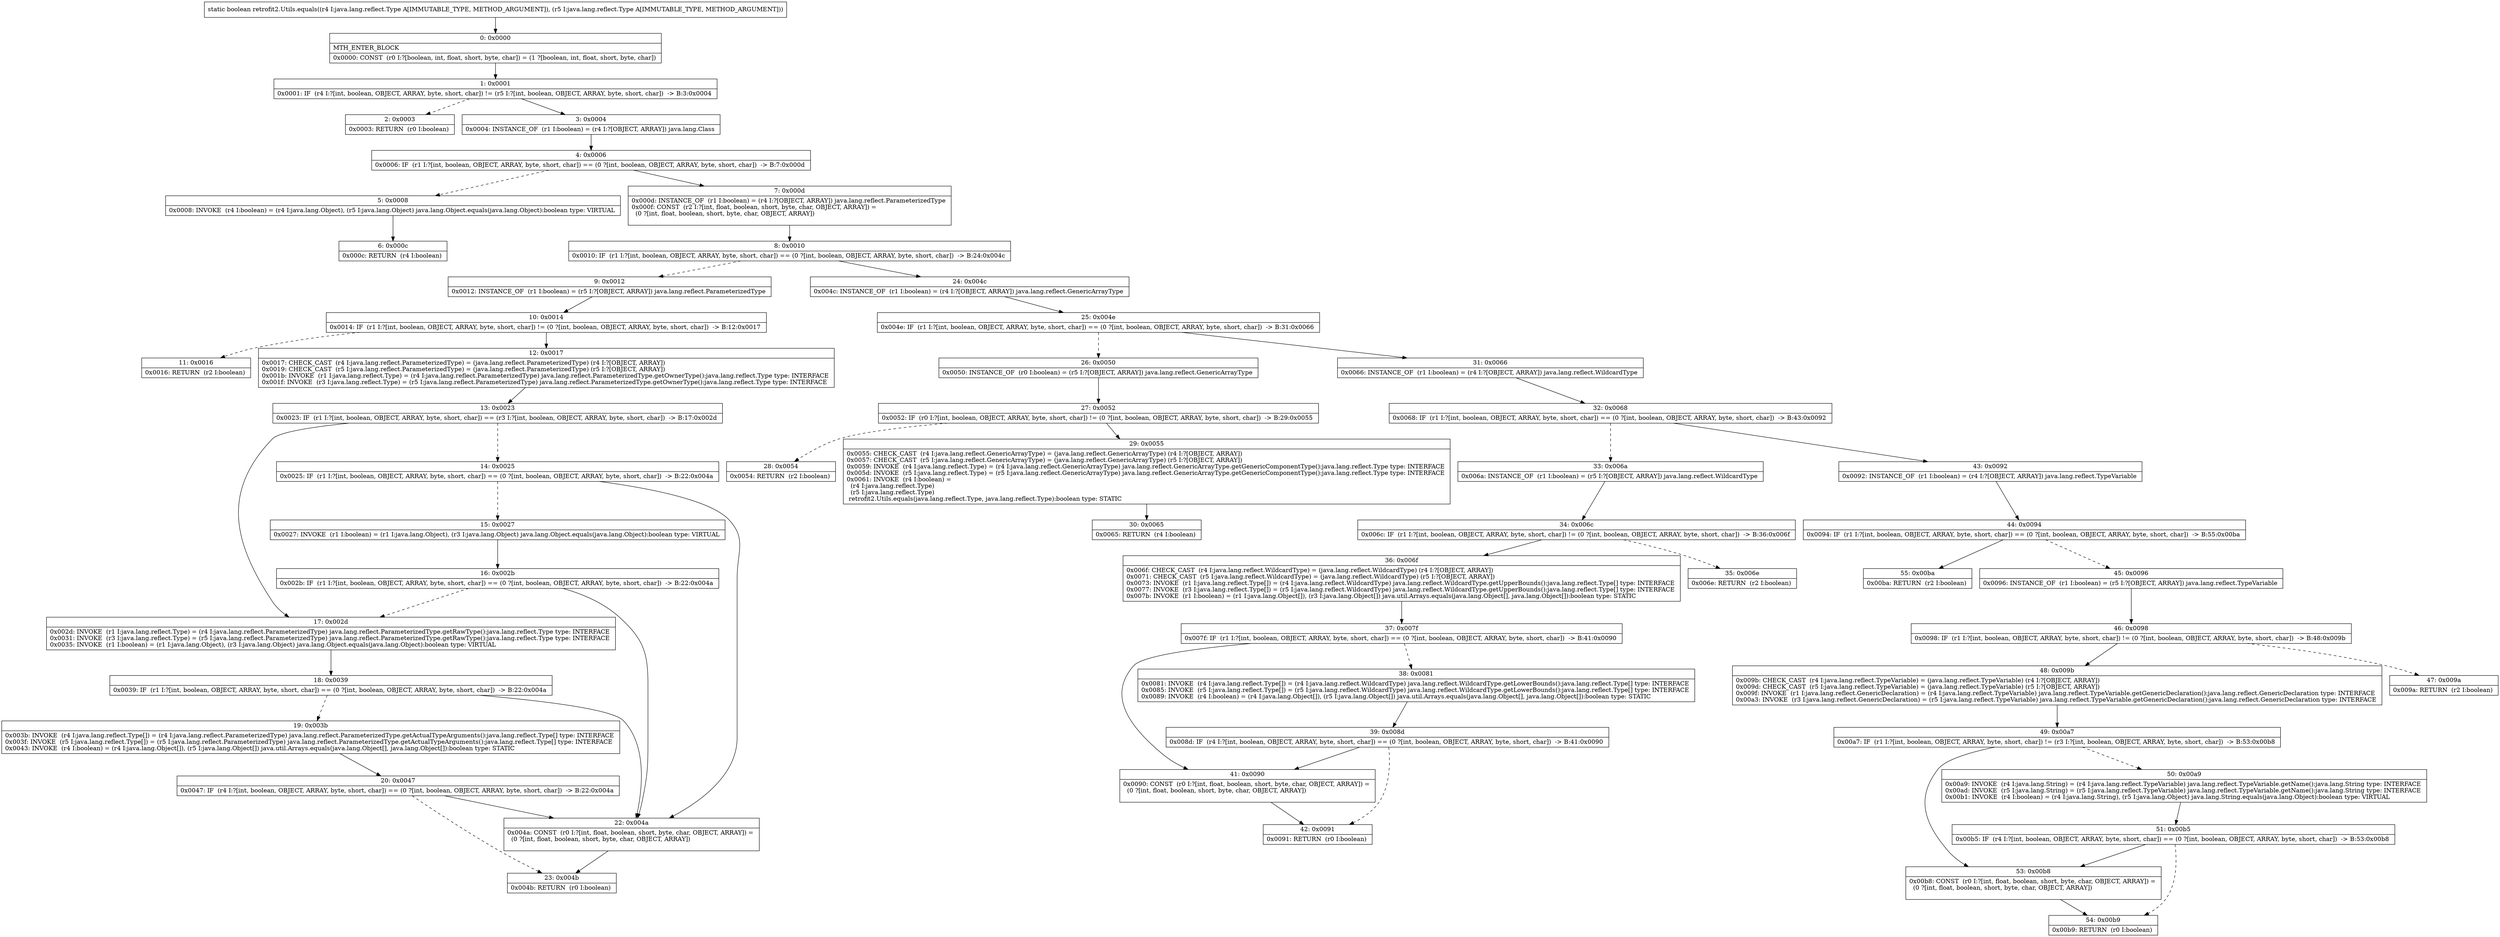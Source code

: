 digraph "CFG forretrofit2.Utils.equals(Ljava\/lang\/reflect\/Type;Ljava\/lang\/reflect\/Type;)Z" {
Node_0 [shape=record,label="{0\:\ 0x0000|MTH_ENTER_BLOCK\l|0x0000: CONST  (r0 I:?[boolean, int, float, short, byte, char]) = (1 ?[boolean, int, float, short, byte, char]) \l}"];
Node_1 [shape=record,label="{1\:\ 0x0001|0x0001: IF  (r4 I:?[int, boolean, OBJECT, ARRAY, byte, short, char]) != (r5 I:?[int, boolean, OBJECT, ARRAY, byte, short, char])  \-\> B:3:0x0004 \l}"];
Node_2 [shape=record,label="{2\:\ 0x0003|0x0003: RETURN  (r0 I:boolean) \l}"];
Node_3 [shape=record,label="{3\:\ 0x0004|0x0004: INSTANCE_OF  (r1 I:boolean) = (r4 I:?[OBJECT, ARRAY]) java.lang.Class \l}"];
Node_4 [shape=record,label="{4\:\ 0x0006|0x0006: IF  (r1 I:?[int, boolean, OBJECT, ARRAY, byte, short, char]) == (0 ?[int, boolean, OBJECT, ARRAY, byte, short, char])  \-\> B:7:0x000d \l}"];
Node_5 [shape=record,label="{5\:\ 0x0008|0x0008: INVOKE  (r4 I:boolean) = (r4 I:java.lang.Object), (r5 I:java.lang.Object) java.lang.Object.equals(java.lang.Object):boolean type: VIRTUAL \l}"];
Node_6 [shape=record,label="{6\:\ 0x000c|0x000c: RETURN  (r4 I:boolean) \l}"];
Node_7 [shape=record,label="{7\:\ 0x000d|0x000d: INSTANCE_OF  (r1 I:boolean) = (r4 I:?[OBJECT, ARRAY]) java.lang.reflect.ParameterizedType \l0x000f: CONST  (r2 I:?[int, float, boolean, short, byte, char, OBJECT, ARRAY]) = \l  (0 ?[int, float, boolean, short, byte, char, OBJECT, ARRAY])\l \l}"];
Node_8 [shape=record,label="{8\:\ 0x0010|0x0010: IF  (r1 I:?[int, boolean, OBJECT, ARRAY, byte, short, char]) == (0 ?[int, boolean, OBJECT, ARRAY, byte, short, char])  \-\> B:24:0x004c \l}"];
Node_9 [shape=record,label="{9\:\ 0x0012|0x0012: INSTANCE_OF  (r1 I:boolean) = (r5 I:?[OBJECT, ARRAY]) java.lang.reflect.ParameterizedType \l}"];
Node_10 [shape=record,label="{10\:\ 0x0014|0x0014: IF  (r1 I:?[int, boolean, OBJECT, ARRAY, byte, short, char]) != (0 ?[int, boolean, OBJECT, ARRAY, byte, short, char])  \-\> B:12:0x0017 \l}"];
Node_11 [shape=record,label="{11\:\ 0x0016|0x0016: RETURN  (r2 I:boolean) \l}"];
Node_12 [shape=record,label="{12\:\ 0x0017|0x0017: CHECK_CAST  (r4 I:java.lang.reflect.ParameterizedType) = (java.lang.reflect.ParameterizedType) (r4 I:?[OBJECT, ARRAY]) \l0x0019: CHECK_CAST  (r5 I:java.lang.reflect.ParameterizedType) = (java.lang.reflect.ParameterizedType) (r5 I:?[OBJECT, ARRAY]) \l0x001b: INVOKE  (r1 I:java.lang.reflect.Type) = (r4 I:java.lang.reflect.ParameterizedType) java.lang.reflect.ParameterizedType.getOwnerType():java.lang.reflect.Type type: INTERFACE \l0x001f: INVOKE  (r3 I:java.lang.reflect.Type) = (r5 I:java.lang.reflect.ParameterizedType) java.lang.reflect.ParameterizedType.getOwnerType():java.lang.reflect.Type type: INTERFACE \l}"];
Node_13 [shape=record,label="{13\:\ 0x0023|0x0023: IF  (r1 I:?[int, boolean, OBJECT, ARRAY, byte, short, char]) == (r3 I:?[int, boolean, OBJECT, ARRAY, byte, short, char])  \-\> B:17:0x002d \l}"];
Node_14 [shape=record,label="{14\:\ 0x0025|0x0025: IF  (r1 I:?[int, boolean, OBJECT, ARRAY, byte, short, char]) == (0 ?[int, boolean, OBJECT, ARRAY, byte, short, char])  \-\> B:22:0x004a \l}"];
Node_15 [shape=record,label="{15\:\ 0x0027|0x0027: INVOKE  (r1 I:boolean) = (r1 I:java.lang.Object), (r3 I:java.lang.Object) java.lang.Object.equals(java.lang.Object):boolean type: VIRTUAL \l}"];
Node_16 [shape=record,label="{16\:\ 0x002b|0x002b: IF  (r1 I:?[int, boolean, OBJECT, ARRAY, byte, short, char]) == (0 ?[int, boolean, OBJECT, ARRAY, byte, short, char])  \-\> B:22:0x004a \l}"];
Node_17 [shape=record,label="{17\:\ 0x002d|0x002d: INVOKE  (r1 I:java.lang.reflect.Type) = (r4 I:java.lang.reflect.ParameterizedType) java.lang.reflect.ParameterizedType.getRawType():java.lang.reflect.Type type: INTERFACE \l0x0031: INVOKE  (r3 I:java.lang.reflect.Type) = (r5 I:java.lang.reflect.ParameterizedType) java.lang.reflect.ParameterizedType.getRawType():java.lang.reflect.Type type: INTERFACE \l0x0035: INVOKE  (r1 I:boolean) = (r1 I:java.lang.Object), (r3 I:java.lang.Object) java.lang.Object.equals(java.lang.Object):boolean type: VIRTUAL \l}"];
Node_18 [shape=record,label="{18\:\ 0x0039|0x0039: IF  (r1 I:?[int, boolean, OBJECT, ARRAY, byte, short, char]) == (0 ?[int, boolean, OBJECT, ARRAY, byte, short, char])  \-\> B:22:0x004a \l}"];
Node_19 [shape=record,label="{19\:\ 0x003b|0x003b: INVOKE  (r4 I:java.lang.reflect.Type[]) = (r4 I:java.lang.reflect.ParameterizedType) java.lang.reflect.ParameterizedType.getActualTypeArguments():java.lang.reflect.Type[] type: INTERFACE \l0x003f: INVOKE  (r5 I:java.lang.reflect.Type[]) = (r5 I:java.lang.reflect.ParameterizedType) java.lang.reflect.ParameterizedType.getActualTypeArguments():java.lang.reflect.Type[] type: INTERFACE \l0x0043: INVOKE  (r4 I:boolean) = (r4 I:java.lang.Object[]), (r5 I:java.lang.Object[]) java.util.Arrays.equals(java.lang.Object[], java.lang.Object[]):boolean type: STATIC \l}"];
Node_20 [shape=record,label="{20\:\ 0x0047|0x0047: IF  (r4 I:?[int, boolean, OBJECT, ARRAY, byte, short, char]) == (0 ?[int, boolean, OBJECT, ARRAY, byte, short, char])  \-\> B:22:0x004a \l}"];
Node_22 [shape=record,label="{22\:\ 0x004a|0x004a: CONST  (r0 I:?[int, float, boolean, short, byte, char, OBJECT, ARRAY]) = \l  (0 ?[int, float, boolean, short, byte, char, OBJECT, ARRAY])\l \l}"];
Node_23 [shape=record,label="{23\:\ 0x004b|0x004b: RETURN  (r0 I:boolean) \l}"];
Node_24 [shape=record,label="{24\:\ 0x004c|0x004c: INSTANCE_OF  (r1 I:boolean) = (r4 I:?[OBJECT, ARRAY]) java.lang.reflect.GenericArrayType \l}"];
Node_25 [shape=record,label="{25\:\ 0x004e|0x004e: IF  (r1 I:?[int, boolean, OBJECT, ARRAY, byte, short, char]) == (0 ?[int, boolean, OBJECT, ARRAY, byte, short, char])  \-\> B:31:0x0066 \l}"];
Node_26 [shape=record,label="{26\:\ 0x0050|0x0050: INSTANCE_OF  (r0 I:boolean) = (r5 I:?[OBJECT, ARRAY]) java.lang.reflect.GenericArrayType \l}"];
Node_27 [shape=record,label="{27\:\ 0x0052|0x0052: IF  (r0 I:?[int, boolean, OBJECT, ARRAY, byte, short, char]) != (0 ?[int, boolean, OBJECT, ARRAY, byte, short, char])  \-\> B:29:0x0055 \l}"];
Node_28 [shape=record,label="{28\:\ 0x0054|0x0054: RETURN  (r2 I:boolean) \l}"];
Node_29 [shape=record,label="{29\:\ 0x0055|0x0055: CHECK_CAST  (r4 I:java.lang.reflect.GenericArrayType) = (java.lang.reflect.GenericArrayType) (r4 I:?[OBJECT, ARRAY]) \l0x0057: CHECK_CAST  (r5 I:java.lang.reflect.GenericArrayType) = (java.lang.reflect.GenericArrayType) (r5 I:?[OBJECT, ARRAY]) \l0x0059: INVOKE  (r4 I:java.lang.reflect.Type) = (r4 I:java.lang.reflect.GenericArrayType) java.lang.reflect.GenericArrayType.getGenericComponentType():java.lang.reflect.Type type: INTERFACE \l0x005d: INVOKE  (r5 I:java.lang.reflect.Type) = (r5 I:java.lang.reflect.GenericArrayType) java.lang.reflect.GenericArrayType.getGenericComponentType():java.lang.reflect.Type type: INTERFACE \l0x0061: INVOKE  (r4 I:boolean) = \l  (r4 I:java.lang.reflect.Type)\l  (r5 I:java.lang.reflect.Type)\l retrofit2.Utils.equals(java.lang.reflect.Type, java.lang.reflect.Type):boolean type: STATIC \l}"];
Node_30 [shape=record,label="{30\:\ 0x0065|0x0065: RETURN  (r4 I:boolean) \l}"];
Node_31 [shape=record,label="{31\:\ 0x0066|0x0066: INSTANCE_OF  (r1 I:boolean) = (r4 I:?[OBJECT, ARRAY]) java.lang.reflect.WildcardType \l}"];
Node_32 [shape=record,label="{32\:\ 0x0068|0x0068: IF  (r1 I:?[int, boolean, OBJECT, ARRAY, byte, short, char]) == (0 ?[int, boolean, OBJECT, ARRAY, byte, short, char])  \-\> B:43:0x0092 \l}"];
Node_33 [shape=record,label="{33\:\ 0x006a|0x006a: INSTANCE_OF  (r1 I:boolean) = (r5 I:?[OBJECT, ARRAY]) java.lang.reflect.WildcardType \l}"];
Node_34 [shape=record,label="{34\:\ 0x006c|0x006c: IF  (r1 I:?[int, boolean, OBJECT, ARRAY, byte, short, char]) != (0 ?[int, boolean, OBJECT, ARRAY, byte, short, char])  \-\> B:36:0x006f \l}"];
Node_35 [shape=record,label="{35\:\ 0x006e|0x006e: RETURN  (r2 I:boolean) \l}"];
Node_36 [shape=record,label="{36\:\ 0x006f|0x006f: CHECK_CAST  (r4 I:java.lang.reflect.WildcardType) = (java.lang.reflect.WildcardType) (r4 I:?[OBJECT, ARRAY]) \l0x0071: CHECK_CAST  (r5 I:java.lang.reflect.WildcardType) = (java.lang.reflect.WildcardType) (r5 I:?[OBJECT, ARRAY]) \l0x0073: INVOKE  (r1 I:java.lang.reflect.Type[]) = (r4 I:java.lang.reflect.WildcardType) java.lang.reflect.WildcardType.getUpperBounds():java.lang.reflect.Type[] type: INTERFACE \l0x0077: INVOKE  (r3 I:java.lang.reflect.Type[]) = (r5 I:java.lang.reflect.WildcardType) java.lang.reflect.WildcardType.getUpperBounds():java.lang.reflect.Type[] type: INTERFACE \l0x007b: INVOKE  (r1 I:boolean) = (r1 I:java.lang.Object[]), (r3 I:java.lang.Object[]) java.util.Arrays.equals(java.lang.Object[], java.lang.Object[]):boolean type: STATIC \l}"];
Node_37 [shape=record,label="{37\:\ 0x007f|0x007f: IF  (r1 I:?[int, boolean, OBJECT, ARRAY, byte, short, char]) == (0 ?[int, boolean, OBJECT, ARRAY, byte, short, char])  \-\> B:41:0x0090 \l}"];
Node_38 [shape=record,label="{38\:\ 0x0081|0x0081: INVOKE  (r4 I:java.lang.reflect.Type[]) = (r4 I:java.lang.reflect.WildcardType) java.lang.reflect.WildcardType.getLowerBounds():java.lang.reflect.Type[] type: INTERFACE \l0x0085: INVOKE  (r5 I:java.lang.reflect.Type[]) = (r5 I:java.lang.reflect.WildcardType) java.lang.reflect.WildcardType.getLowerBounds():java.lang.reflect.Type[] type: INTERFACE \l0x0089: INVOKE  (r4 I:boolean) = (r4 I:java.lang.Object[]), (r5 I:java.lang.Object[]) java.util.Arrays.equals(java.lang.Object[], java.lang.Object[]):boolean type: STATIC \l}"];
Node_39 [shape=record,label="{39\:\ 0x008d|0x008d: IF  (r4 I:?[int, boolean, OBJECT, ARRAY, byte, short, char]) == (0 ?[int, boolean, OBJECT, ARRAY, byte, short, char])  \-\> B:41:0x0090 \l}"];
Node_41 [shape=record,label="{41\:\ 0x0090|0x0090: CONST  (r0 I:?[int, float, boolean, short, byte, char, OBJECT, ARRAY]) = \l  (0 ?[int, float, boolean, short, byte, char, OBJECT, ARRAY])\l \l}"];
Node_42 [shape=record,label="{42\:\ 0x0091|0x0091: RETURN  (r0 I:boolean) \l}"];
Node_43 [shape=record,label="{43\:\ 0x0092|0x0092: INSTANCE_OF  (r1 I:boolean) = (r4 I:?[OBJECT, ARRAY]) java.lang.reflect.TypeVariable \l}"];
Node_44 [shape=record,label="{44\:\ 0x0094|0x0094: IF  (r1 I:?[int, boolean, OBJECT, ARRAY, byte, short, char]) == (0 ?[int, boolean, OBJECT, ARRAY, byte, short, char])  \-\> B:55:0x00ba \l}"];
Node_45 [shape=record,label="{45\:\ 0x0096|0x0096: INSTANCE_OF  (r1 I:boolean) = (r5 I:?[OBJECT, ARRAY]) java.lang.reflect.TypeVariable \l}"];
Node_46 [shape=record,label="{46\:\ 0x0098|0x0098: IF  (r1 I:?[int, boolean, OBJECT, ARRAY, byte, short, char]) != (0 ?[int, boolean, OBJECT, ARRAY, byte, short, char])  \-\> B:48:0x009b \l}"];
Node_47 [shape=record,label="{47\:\ 0x009a|0x009a: RETURN  (r2 I:boolean) \l}"];
Node_48 [shape=record,label="{48\:\ 0x009b|0x009b: CHECK_CAST  (r4 I:java.lang.reflect.TypeVariable) = (java.lang.reflect.TypeVariable) (r4 I:?[OBJECT, ARRAY]) \l0x009d: CHECK_CAST  (r5 I:java.lang.reflect.TypeVariable) = (java.lang.reflect.TypeVariable) (r5 I:?[OBJECT, ARRAY]) \l0x009f: INVOKE  (r1 I:java.lang.reflect.GenericDeclaration) = (r4 I:java.lang.reflect.TypeVariable) java.lang.reflect.TypeVariable.getGenericDeclaration():java.lang.reflect.GenericDeclaration type: INTERFACE \l0x00a3: INVOKE  (r3 I:java.lang.reflect.GenericDeclaration) = (r5 I:java.lang.reflect.TypeVariable) java.lang.reflect.TypeVariable.getGenericDeclaration():java.lang.reflect.GenericDeclaration type: INTERFACE \l}"];
Node_49 [shape=record,label="{49\:\ 0x00a7|0x00a7: IF  (r1 I:?[int, boolean, OBJECT, ARRAY, byte, short, char]) != (r3 I:?[int, boolean, OBJECT, ARRAY, byte, short, char])  \-\> B:53:0x00b8 \l}"];
Node_50 [shape=record,label="{50\:\ 0x00a9|0x00a9: INVOKE  (r4 I:java.lang.String) = (r4 I:java.lang.reflect.TypeVariable) java.lang.reflect.TypeVariable.getName():java.lang.String type: INTERFACE \l0x00ad: INVOKE  (r5 I:java.lang.String) = (r5 I:java.lang.reflect.TypeVariable) java.lang.reflect.TypeVariable.getName():java.lang.String type: INTERFACE \l0x00b1: INVOKE  (r4 I:boolean) = (r4 I:java.lang.String), (r5 I:java.lang.Object) java.lang.String.equals(java.lang.Object):boolean type: VIRTUAL \l}"];
Node_51 [shape=record,label="{51\:\ 0x00b5|0x00b5: IF  (r4 I:?[int, boolean, OBJECT, ARRAY, byte, short, char]) == (0 ?[int, boolean, OBJECT, ARRAY, byte, short, char])  \-\> B:53:0x00b8 \l}"];
Node_53 [shape=record,label="{53\:\ 0x00b8|0x00b8: CONST  (r0 I:?[int, float, boolean, short, byte, char, OBJECT, ARRAY]) = \l  (0 ?[int, float, boolean, short, byte, char, OBJECT, ARRAY])\l \l}"];
Node_54 [shape=record,label="{54\:\ 0x00b9|0x00b9: RETURN  (r0 I:boolean) \l}"];
Node_55 [shape=record,label="{55\:\ 0x00ba|0x00ba: RETURN  (r2 I:boolean) \l}"];
MethodNode[shape=record,label="{static boolean retrofit2.Utils.equals((r4 I:java.lang.reflect.Type A[IMMUTABLE_TYPE, METHOD_ARGUMENT]), (r5 I:java.lang.reflect.Type A[IMMUTABLE_TYPE, METHOD_ARGUMENT])) }"];
MethodNode -> Node_0;
Node_0 -> Node_1;
Node_1 -> Node_2[style=dashed];
Node_1 -> Node_3;
Node_3 -> Node_4;
Node_4 -> Node_5[style=dashed];
Node_4 -> Node_7;
Node_5 -> Node_6;
Node_7 -> Node_8;
Node_8 -> Node_9[style=dashed];
Node_8 -> Node_24;
Node_9 -> Node_10;
Node_10 -> Node_11[style=dashed];
Node_10 -> Node_12;
Node_12 -> Node_13;
Node_13 -> Node_14[style=dashed];
Node_13 -> Node_17;
Node_14 -> Node_15[style=dashed];
Node_14 -> Node_22;
Node_15 -> Node_16;
Node_16 -> Node_17[style=dashed];
Node_16 -> Node_22;
Node_17 -> Node_18;
Node_18 -> Node_19[style=dashed];
Node_18 -> Node_22;
Node_19 -> Node_20;
Node_20 -> Node_22;
Node_20 -> Node_23[style=dashed];
Node_22 -> Node_23;
Node_24 -> Node_25;
Node_25 -> Node_26[style=dashed];
Node_25 -> Node_31;
Node_26 -> Node_27;
Node_27 -> Node_28[style=dashed];
Node_27 -> Node_29;
Node_29 -> Node_30;
Node_31 -> Node_32;
Node_32 -> Node_33[style=dashed];
Node_32 -> Node_43;
Node_33 -> Node_34;
Node_34 -> Node_35[style=dashed];
Node_34 -> Node_36;
Node_36 -> Node_37;
Node_37 -> Node_38[style=dashed];
Node_37 -> Node_41;
Node_38 -> Node_39;
Node_39 -> Node_41;
Node_39 -> Node_42[style=dashed];
Node_41 -> Node_42;
Node_43 -> Node_44;
Node_44 -> Node_45[style=dashed];
Node_44 -> Node_55;
Node_45 -> Node_46;
Node_46 -> Node_47[style=dashed];
Node_46 -> Node_48;
Node_48 -> Node_49;
Node_49 -> Node_50[style=dashed];
Node_49 -> Node_53;
Node_50 -> Node_51;
Node_51 -> Node_53;
Node_51 -> Node_54[style=dashed];
Node_53 -> Node_54;
}

